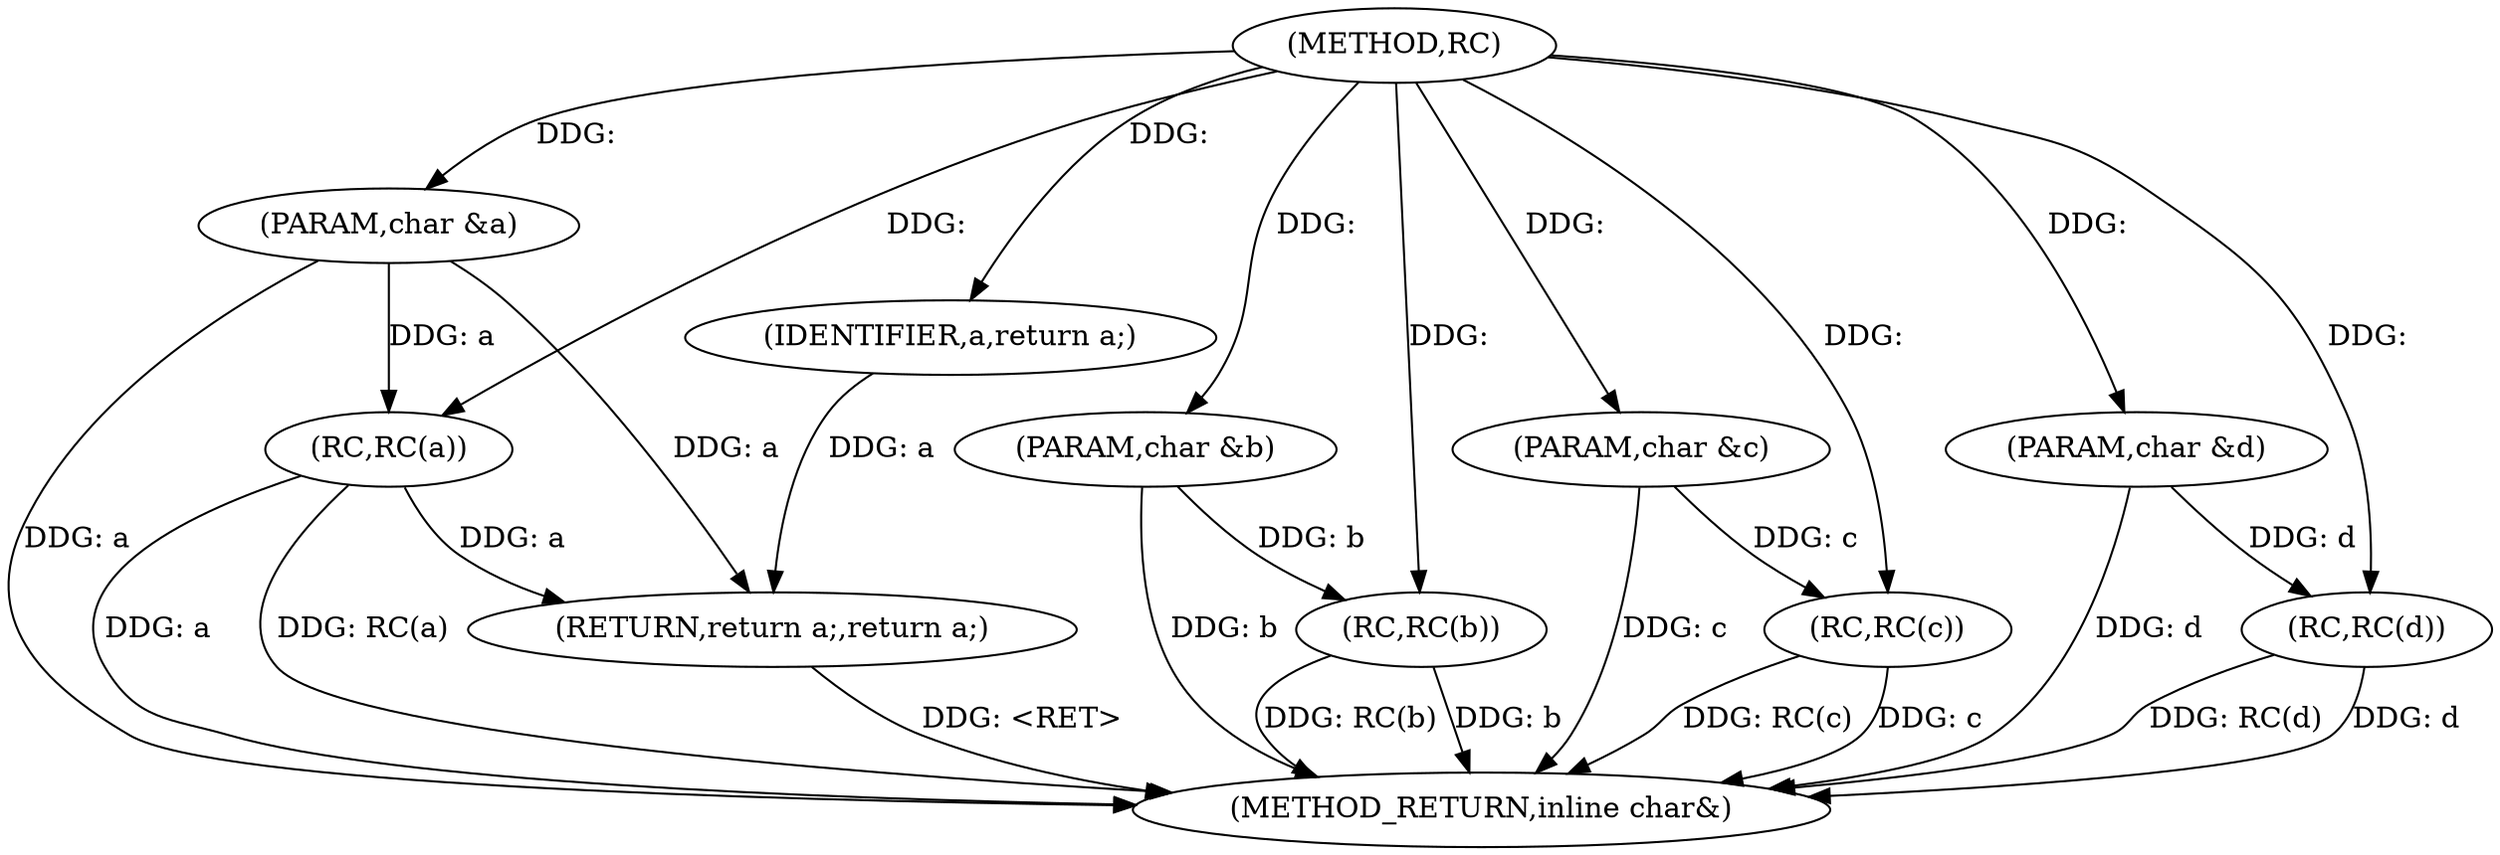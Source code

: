digraph "RC" {  
"1000551" [label = "(METHOD,RC)" ]
"1000570" [label = "(METHOD_RETURN,inline char&)" ]
"1000552" [label = "(PARAM,char &a)" ]
"1000553" [label = "(PARAM,char &b)" ]
"1000554" [label = "(PARAM,char &c)" ]
"1000555" [label = "(PARAM,char &d)" ]
"1000568" [label = "(RETURN,return a;,return a;)" ]
"1000558" [label = "(RC,RC(a))" ]
"1000569" [label = "(IDENTIFIER,a,return a;)" ]
"1000561" [label = "(RC,RC(b))" ]
"1000564" [label = "(RC,RC(c))" ]
"1000566" [label = "(RC,RC(d))" ]
  "1000552" -> "1000570"  [ label = "DDG: a"] 
  "1000553" -> "1000570"  [ label = "DDG: b"] 
  "1000554" -> "1000570"  [ label = "DDG: c"] 
  "1000555" -> "1000570"  [ label = "DDG: d"] 
  "1000558" -> "1000570"  [ label = "DDG: a"] 
  "1000558" -> "1000570"  [ label = "DDG: RC(a)"] 
  "1000561" -> "1000570"  [ label = "DDG: b"] 
  "1000561" -> "1000570"  [ label = "DDG: RC(b)"] 
  "1000564" -> "1000570"  [ label = "DDG: c"] 
  "1000564" -> "1000570"  [ label = "DDG: RC(c)"] 
  "1000566" -> "1000570"  [ label = "DDG: d"] 
  "1000566" -> "1000570"  [ label = "DDG: RC(d)"] 
  "1000568" -> "1000570"  [ label = "DDG: <RET>"] 
  "1000551" -> "1000552"  [ label = "DDG: "] 
  "1000551" -> "1000553"  [ label = "DDG: "] 
  "1000551" -> "1000554"  [ label = "DDG: "] 
  "1000551" -> "1000555"  [ label = "DDG: "] 
  "1000569" -> "1000568"  [ label = "DDG: a"] 
  "1000558" -> "1000568"  [ label = "DDG: a"] 
  "1000552" -> "1000568"  [ label = "DDG: a"] 
  "1000551" -> "1000569"  [ label = "DDG: "] 
  "1000552" -> "1000558"  [ label = "DDG: a"] 
  "1000551" -> "1000558"  [ label = "DDG: "] 
  "1000553" -> "1000561"  [ label = "DDG: b"] 
  "1000551" -> "1000561"  [ label = "DDG: "] 
  "1000554" -> "1000564"  [ label = "DDG: c"] 
  "1000551" -> "1000564"  [ label = "DDG: "] 
  "1000555" -> "1000566"  [ label = "DDG: d"] 
  "1000551" -> "1000566"  [ label = "DDG: "] 
}
